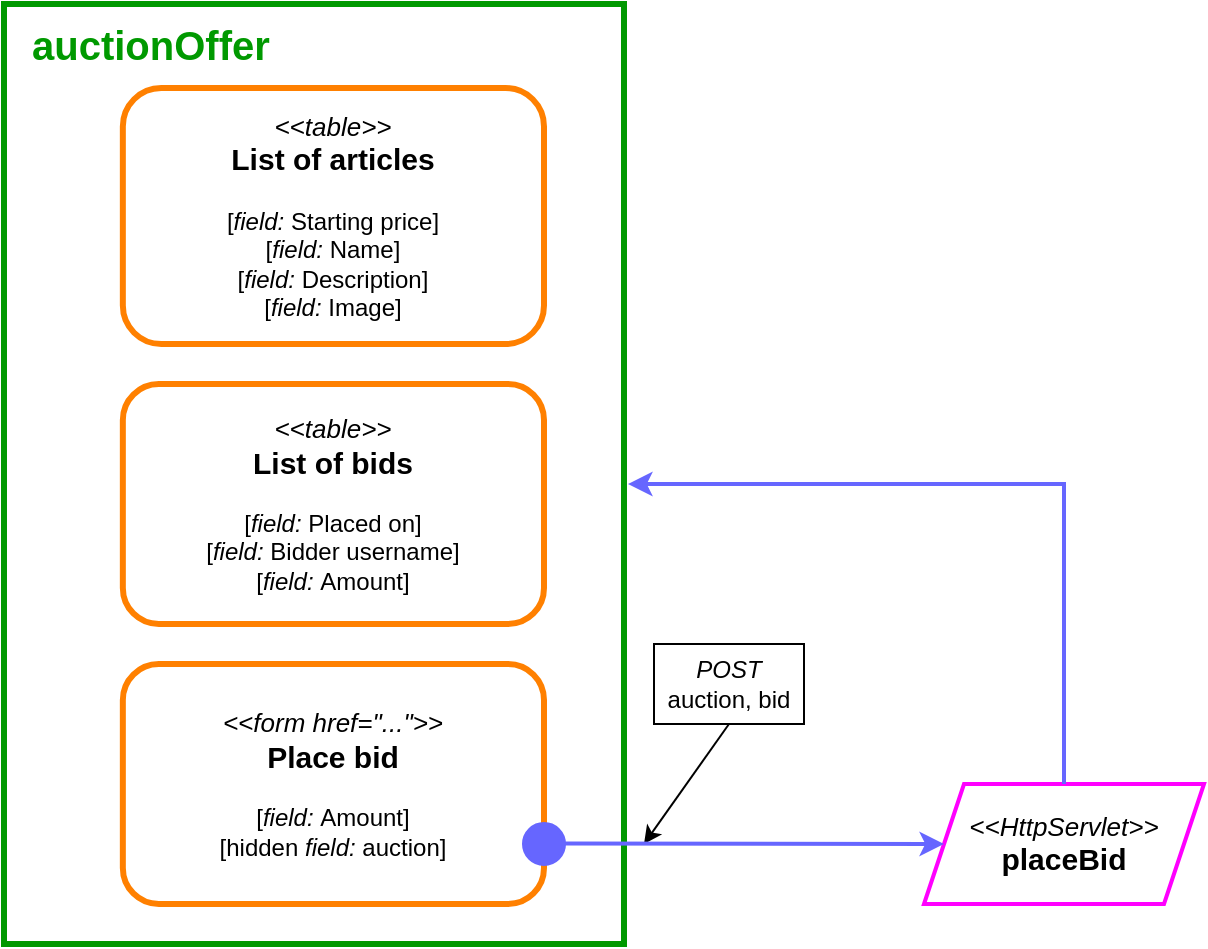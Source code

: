 <mxfile version="21.2.3" type="device">
  <diagram name="Page-1" id="SFD5FbLWe2inRmjffrm_">
    <mxGraphModel dx="1195" dy="609" grid="1" gridSize="10" guides="1" tooltips="1" connect="1" arrows="1" fold="1" page="1" pageScale="1" pageWidth="850" pageHeight="1100" math="0" shadow="0">
      <root>
        <mxCell id="0" />
        <mxCell id="1" parent="0" />
        <mxCell id="dXeJd9fdskiibIoUs9Um-12" value="&lt;font style=&quot;&quot;&gt;&lt;i style=&quot;font-size: 13px;&quot;&gt;&amp;lt;&amp;lt;HttpServlet&amp;gt;&amp;gt;&lt;/i&gt;&lt;br&gt;&lt;span style=&quot;font-size: 15px;&quot;&gt;&lt;b&gt;placeBid&lt;/b&gt;&lt;/span&gt;&lt;br&gt;&lt;/font&gt;" style="shape=parallelogram;perimeter=parallelogramPerimeter;whiteSpace=wrap;html=1;fixedSize=1;strokeColor=#FF00FF;strokeWidth=2;" parent="1" vertex="1">
          <mxGeometry x="560" y="730" width="140" height="60" as="geometry" />
        </mxCell>
        <mxCell id="dXeJd9fdskiibIoUs9Um-36" value="&lt;i&gt;POST&lt;br&gt;&lt;/i&gt;auction, bid" style="rounded=0;whiteSpace=wrap;html=1;" parent="1" vertex="1">
          <mxGeometry x="425" y="660" width="75" height="40" as="geometry" />
        </mxCell>
        <mxCell id="dXeJd9fdskiibIoUs9Um-37" value="" style="endArrow=classic;html=1;rounded=0;exitX=0.5;exitY=1;exitDx=0;exitDy=0;" parent="1" source="dXeJd9fdskiibIoUs9Um-36" edge="1">
          <mxGeometry width="50" height="50" relative="1" as="geometry">
            <mxPoint x="510" y="780" as="sourcePoint" />
            <mxPoint x="420" y="760" as="targetPoint" />
          </mxGeometry>
        </mxCell>
        <mxCell id="dXeJd9fdskiibIoUs9Um-1" value="" style="whiteSpace=wrap;html=1;strokeWidth=3;strokeColor=#009900;movable=1;resizable=1;rotatable=1;deletable=1;editable=1;locked=0;connectable=1;" parent="1" vertex="1">
          <mxGeometry x="100" y="340" width="310" height="470" as="geometry" />
        </mxCell>
        <mxCell id="dXeJd9fdskiibIoUs9Um-2" value="&lt;font size=&quot;1&quot; color=&quot;#009900&quot; style=&quot;&quot;&gt;&lt;b style=&quot;font-size: 20px;&quot;&gt;auctionOffer&lt;/b&gt;&lt;/font&gt;" style="text;html=1;strokeColor=none;fillColor=none;align=left;verticalAlign=middle;whiteSpace=wrap;rounded=0;" parent="1" vertex="1">
          <mxGeometry x="112.4" y="345" width="62.0" height="30" as="geometry" />
        </mxCell>
        <mxCell id="dXeJd9fdskiibIoUs9Um-3" value="&lt;font style=&quot;&quot;&gt;&lt;i&gt;&lt;font style=&quot;font-size: 13px;&quot;&gt;&amp;lt;&amp;lt;table&amp;gt;&amp;gt;&lt;/font&gt;&lt;/i&gt;&lt;br&gt;&lt;span style=&quot;font-size: 15px;&quot;&gt;&lt;b&gt;List of articles&lt;br&gt;&lt;/b&gt;&lt;/span&gt;&lt;br&gt;[&lt;i&gt;field:&lt;/i&gt;&amp;nbsp;Starting price]&lt;br&gt;[&lt;i style=&quot;border-color: var(--border-color);&quot;&gt;field:&lt;/i&gt;&amp;nbsp;Name]&lt;br&gt;[&lt;i style=&quot;border-color: var(--border-color);&quot;&gt;field:&lt;/i&gt;&amp;nbsp;Description]&lt;br&gt;[&lt;i style=&quot;border-color: var(--border-color);&quot;&gt;field:&lt;/i&gt;&amp;nbsp;Image]&lt;br&gt;&lt;/font&gt;" style="rounded=1;whiteSpace=wrap;html=1;strokeWidth=3;strokeColor=#FF8000;" parent="1" vertex="1">
          <mxGeometry x="159.42" y="382" width="210.58" height="128" as="geometry" />
        </mxCell>
        <mxCell id="dXeJd9fdskiibIoUs9Um-35" value="&lt;font style=&quot;&quot;&gt;&lt;i style=&quot;font-size: 13px;&quot;&gt;&amp;lt;&amp;lt;table&amp;gt;&amp;gt;&lt;/i&gt;&lt;br&gt;&lt;span style=&quot;font-size: 15px;&quot;&gt;&lt;b&gt;List of bids&lt;br&gt;&lt;/b&gt;&lt;/span&gt;&lt;br&gt;[&lt;i&gt;field:&lt;/i&gt;&amp;nbsp;Placed on]&lt;br&gt;[&lt;i style=&quot;border-color: var(--border-color);&quot;&gt;field:&lt;/i&gt;&amp;nbsp;Bidder username]&lt;br&gt;[&lt;i style=&quot;border-color: var(--border-color);&quot;&gt;field:&lt;/i&gt;&amp;nbsp;Amount]&lt;br&gt;&lt;/font&gt;" style="rounded=1;whiteSpace=wrap;html=1;strokeWidth=3;strokeColor=#FF8000;" parent="1" vertex="1">
          <mxGeometry x="159.42" y="530" width="210.58" height="120" as="geometry" />
        </mxCell>
        <mxCell id="flikKrBvzFRnm8usu3l--1" value="&lt;font style=&quot;&quot;&gt;&lt;i style=&quot;font-size: 13px;&quot;&gt;&amp;lt;&amp;lt;form href=&quot;...&quot;&amp;gt;&amp;gt;&lt;/i&gt;&lt;br&gt;&lt;span style=&quot;font-size: 15px;&quot;&gt;&lt;b&gt;Place bid&lt;br&gt;&lt;/b&gt;&lt;/span&gt;&lt;br&gt;[&lt;i&gt;field:&lt;/i&gt;&amp;nbsp;Amount]&lt;br&gt;[hidden&amp;nbsp;&lt;i style=&quot;border-color: var(--border-color);&quot;&gt;field:&lt;/i&gt;&amp;nbsp;auction]&lt;br&gt;&lt;/font&gt;" style="rounded=1;whiteSpace=wrap;html=1;strokeWidth=3;strokeColor=#FF8000;" vertex="1" parent="1">
          <mxGeometry x="159.42" y="670" width="210.58" height="120" as="geometry" />
        </mxCell>
        <mxCell id="dXeJd9fdskiibIoUs9Um-8" value="" style="ellipse;whiteSpace=wrap;html=1;aspect=fixed;strokeWidth=2;fillColor=#6666FF;strokeColor=#6666FF;" parent="1" vertex="1">
          <mxGeometry x="360" y="750" width="20" height="20" as="geometry" />
        </mxCell>
        <mxCell id="dXeJd9fdskiibIoUs9Um-22" value="" style="endArrow=none;html=1;rounded=0;strokeColor=#6666FF;strokeWidth=2;startArrow=classic;startFill=1;entryX=1;entryY=0.5;entryDx=0;entryDy=0;exitX=0;exitY=0.5;exitDx=0;exitDy=0;" parent="1" edge="1" source="dXeJd9fdskiibIoUs9Um-12">
          <mxGeometry width="50" height="50" relative="1" as="geometry">
            <mxPoint x="480" y="760.1" as="sourcePoint" />
            <mxPoint x="380" y="759.76" as="targetPoint" />
          </mxGeometry>
        </mxCell>
        <mxCell id="flikKrBvzFRnm8usu3l--2" value="" style="endArrow=none;html=1;rounded=0;strokeColor=#6666FF;strokeWidth=2;startArrow=classic;startFill=1;entryX=0.5;entryY=0;entryDx=0;entryDy=0;" edge="1" parent="1" target="dXeJd9fdskiibIoUs9Um-12">
          <mxGeometry width="50" height="50" relative="1" as="geometry">
            <mxPoint x="412" y="580" as="sourcePoint" />
            <mxPoint x="622.0" y="730" as="targetPoint" />
            <Array as="points">
              <mxPoint x="630" y="580" />
            </Array>
          </mxGeometry>
        </mxCell>
      </root>
    </mxGraphModel>
  </diagram>
</mxfile>
